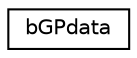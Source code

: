 digraph G
{
  edge [fontname="Helvetica",fontsize="10",labelfontname="Helvetica",labelfontsize="10"];
  node [fontname="Helvetica",fontsize="10",shape=record];
  rankdir=LR;
  Node1 [label="bGPdata",height=0.2,width=0.4,color="black", fillcolor="white", style="filled",URL="$dd/d52/structbGPdata.html"];
}
